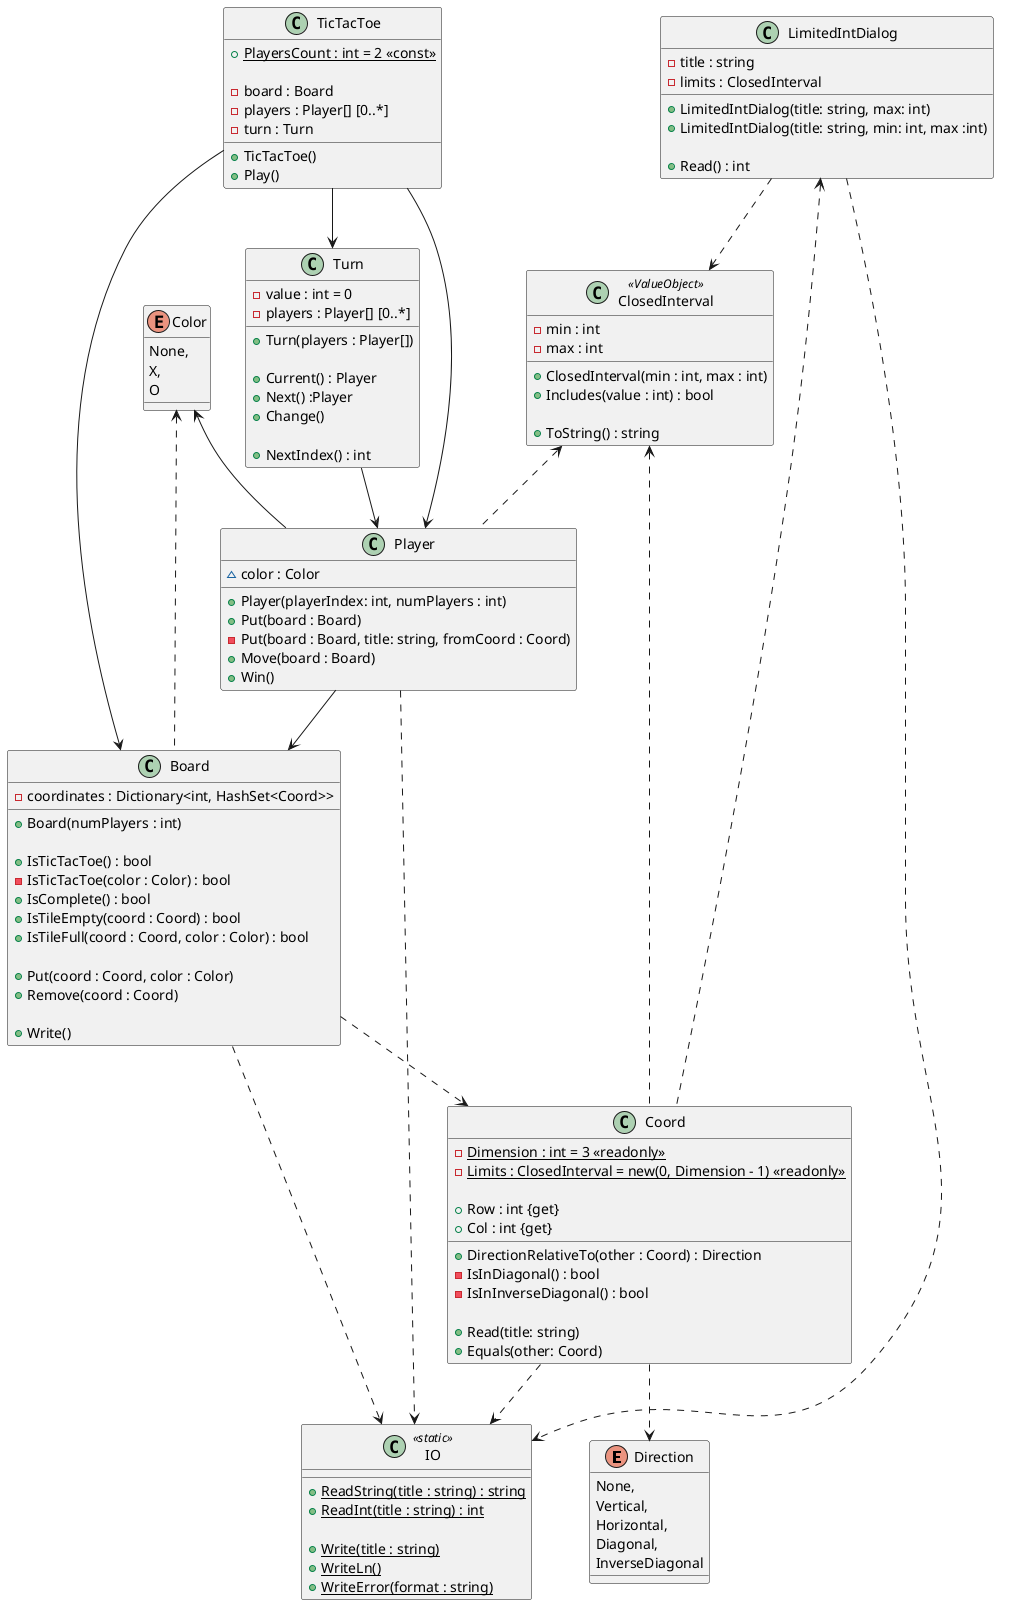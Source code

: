 @startuml

enum Direction
{
    None,
    Vertical,
    Horizontal,
    Diagonal,
    InverseDiagonal
}

enum Color
{
    None,
    X,
    O
}
Color <-- Player
Color <.. Board

class ClosedInterval <<ValueObject>>
{
    -min : int
    -max : int
    
    +ClosedInterval(min : int, max : int)
    +Includes(value : int) : bool
    
    +ToString() : string
}
ClosedInterval <.. Coord
ClosedInterval <.. Player

class LimitedIntDialog
{
    -title : string
    -limits : ClosedInterval
    
    +LimitedIntDialog(title: string, max: int)
    +LimitedIntDialog(title: string, min: int, max :int)
    
    +Read() : int
}
LimitedIntDialog <.. Coord
LimitedIntDialog ..> IO
LimitedIntDialog ..> ClosedInterval

class Coord
{
    -{static} Dimension : int = 3 <<readonly>>
    -{field}{static} Limits : ClosedInterval = new(0, Dimension - 1) <<readonly>>

    +Row : int {get}
    +Col : int {get}
    
    +DirectionRelativeTo(other : Coord) : Direction
    -IsInDiagonal() : bool
    -IsInInverseDiagonal() : bool
    
    +Read(title: string)
    +Equals(other: Coord)
}
Coord ..> IO
Coord ..> Direction

class Board
{
    -coordinates : Dictionary<int, HashSet<Coord>>
        
    +Board(numPlayers : int)
    
    +IsTicTacToe() : bool
    -IsTicTacToe(color : Color) : bool
    +IsComplete() : bool
    +IsTileEmpty(coord : Coord) : bool
    +IsTileFull(coord : Coord, color : Color) : bool

    +Put(coord : Coord, color : Color)
    +Remove(coord : Coord)    
    
    +Write()
}
Board ..> IO
Board ..> Coord

class Player
{
    ~color : Color
    
    +Player(playerIndex: int, numPlayers : int)
    +Put(board : Board)
    -Put(board : Board, title: string, fromCoord : Coord)
    +Move(board : Board)
    +Win()
}
Player --> Board
Player ..> IO

class Turn
{
    -value : int = 0
    -players : Player[] [0..*]
    
    +Turn(players : Player[])
    
    +Current() : Player
    +Next() :Player
    +Change()
    
    +NextIndex() : int
}
Turn --> Player

class TicTacToe
{
    +PlayersCount : int = 2 {static} <<const>>
    
    -board : Board 
    -players : Player[] [0..*]
    -turn : Turn
    
    +TicTacToe()
    +Play()
}
TicTacToe --> Board
TicTacToe --> Player
TicTacToe --> Turn

class IO <<static>>
{
    +ReadString(title : string) : string {static}
    +ReadInt(title : string) : int {static}
    
    +Write(title : string) {static}
    +WriteLn() {static}
    +WriteError(format : string) {static}
}

@enduml